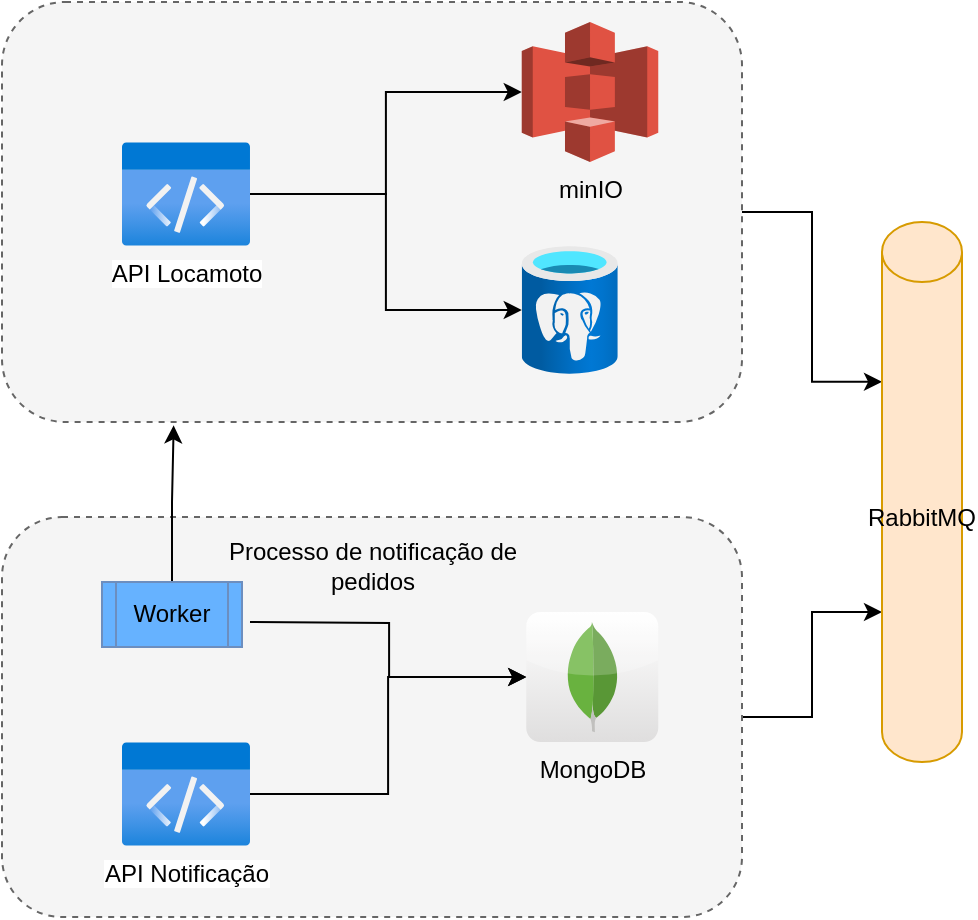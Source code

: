 <mxfile version="14.6.13" type="device"><diagram id="EYPApUW02GmNYlr0vNAv" name="Page-1"><mxGraphModel dx="1018" dy="741" grid="1" gridSize="10" guides="1" tooltips="1" connect="1" arrows="1" fold="1" page="1" pageScale="1" pageWidth="850" pageHeight="1100" math="0" shadow="0"><root><mxCell id="0"/><mxCell id="1" parent="0"/><mxCell id="3uoPrMNGVe5_YdBXick8-21" style="edgeStyle=orthogonalEdgeStyle;rounded=0;orthogonalLoop=1;jettySize=auto;html=1;entryX=0;entryY=0.296;entryDx=0;entryDy=0;entryPerimeter=0;" parent="1" source="3uoPrMNGVe5_YdBXick8-2" target="3uoPrMNGVe5_YdBXick8-20" edge="1"><mxGeometry relative="1" as="geometry"/></mxCell><mxCell id="3uoPrMNGVe5_YdBXick8-2" value="" style="rounded=1;whiteSpace=wrap;html=1;dashed=1;fillColor=#f5f5f5;strokeColor=#666666;fontColor=#333333;" parent="1" vertex="1"><mxGeometry x="200" y="160" width="370" height="210" as="geometry"/></mxCell><mxCell id="3uoPrMNGVe5_YdBXick8-5" style="edgeStyle=orthogonalEdgeStyle;rounded=0;orthogonalLoop=1;jettySize=auto;html=1;" parent="1" source="3uoPrMNGVe5_YdBXick8-3" target="3uoPrMNGVe5_YdBXick8-4" edge="1"><mxGeometry relative="1" as="geometry"/></mxCell><mxCell id="XndzpuRZ-9BlXjqx6d_C-2" style="edgeStyle=orthogonalEdgeStyle;rounded=0;orthogonalLoop=1;jettySize=auto;html=1;" edge="1" parent="1" source="3uoPrMNGVe5_YdBXick8-3" target="XndzpuRZ-9BlXjqx6d_C-1"><mxGeometry relative="1" as="geometry"/></mxCell><mxCell id="3uoPrMNGVe5_YdBXick8-3" value="API Locamoto" style="aspect=fixed;html=1;points=[];align=center;image;fontSize=12;image=img/lib/azure2/general/Code.svg;" parent="1" vertex="1"><mxGeometry x="260" y="230" width="64" height="52" as="geometry"/></mxCell><mxCell id="3uoPrMNGVe5_YdBXick8-4" value="" style="aspect=fixed;html=1;points=[];align=center;image;fontSize=12;image=img/lib/azure2/databases/Azure_Database_PostgreSQL_Server.svg;dashed=1;" parent="1" vertex="1"><mxGeometry x="459.88" y="282" width="48" height="64" as="geometry"/></mxCell><mxCell id="3uoPrMNGVe5_YdBXick8-34" style="edgeStyle=orthogonalEdgeStyle;rounded=0;orthogonalLoop=1;jettySize=auto;html=1;entryX=0;entryY=0;entryDx=0;entryDy=195;entryPerimeter=0;" parent="1" source="3uoPrMNGVe5_YdBXick8-15" target="3uoPrMNGVe5_YdBXick8-20" edge="1"><mxGeometry relative="1" as="geometry"/></mxCell><mxCell id="3uoPrMNGVe5_YdBXick8-15" value="" style="rounded=1;whiteSpace=wrap;html=1;dashed=1;fillColor=#f5f5f5;strokeColor=#666666;fontColor=#333333;" parent="1" vertex="1"><mxGeometry x="200" y="417.5" width="370" height="200" as="geometry"/></mxCell><mxCell id="3uoPrMNGVe5_YdBXick8-16" style="edgeStyle=orthogonalEdgeStyle;rounded=0;orthogonalLoop=1;jettySize=auto;html=1;" parent="1" target="3uoPrMNGVe5_YdBXick8-19" edge="1"><mxGeometry relative="1" as="geometry"><mxPoint x="324" y="470" as="sourcePoint"/><mxPoint x="470" y="470" as="targetPoint"/></mxGeometry></mxCell><mxCell id="3uoPrMNGVe5_YdBXick8-19" value="MongoDB" style="dashed=0;outlineConnect=0;html=1;align=center;labelPosition=center;verticalLabelPosition=bottom;verticalAlign=top;shape=mxgraph.webicons.mongodb;gradientColor=#DFDEDE" parent="1" vertex="1"><mxGeometry x="462.13" y="465" width="66" height="65" as="geometry"/></mxCell><mxCell id="3uoPrMNGVe5_YdBXick8-20" value="RabbitMQ" style="shape=cylinder3;whiteSpace=wrap;html=1;boundedLbl=1;backgroundOutline=1;size=15;fillColor=#ffe6cc;strokeColor=#d79b00;" parent="1" vertex="1"><mxGeometry x="640" y="270" width="40" height="270" as="geometry"/></mxCell><mxCell id="3uoPrMNGVe5_YdBXick8-24" style="edgeStyle=orthogonalEdgeStyle;rounded=0;orthogonalLoop=1;jettySize=auto;html=1;entryX=0.232;entryY=1.008;entryDx=0;entryDy=0;entryPerimeter=0;" parent="1" source="3uoPrMNGVe5_YdBXick8-23" target="3uoPrMNGVe5_YdBXick8-2" edge="1"><mxGeometry relative="1" as="geometry"/></mxCell><mxCell id="3uoPrMNGVe5_YdBXick8-23" value="Worker" style="shape=process;whiteSpace=wrap;html=1;backgroundOutline=1;strokeColor=#6c8ebf;fillColor=#66B2FF;" parent="1" vertex="1"><mxGeometry x="250" y="450" width="70" height="32.5" as="geometry"/></mxCell><mxCell id="3uoPrMNGVe5_YdBXick8-25" value="Processo de notificação de pedidos" style="text;html=1;strokeColor=none;fillColor=none;align=center;verticalAlign=middle;whiteSpace=wrap;rounded=0;" parent="1" vertex="1"><mxGeometry x="297.5" y="431.5" width="175" height="20" as="geometry"/></mxCell><mxCell id="3uoPrMNGVe5_YdBXick8-32" value="" style="edgeStyle=orthogonalEdgeStyle;rounded=0;orthogonalLoop=1;jettySize=auto;html=1;" parent="1" source="3uoPrMNGVe5_YdBXick8-27" target="3uoPrMNGVe5_YdBXick8-19" edge="1"><mxGeometry relative="1" as="geometry"/></mxCell><mxCell id="3uoPrMNGVe5_YdBXick8-27" value="API Notificação" style="aspect=fixed;html=1;points=[];align=center;image;fontSize=12;image=img/lib/azure2/general/Code.svg;" parent="1" vertex="1"><mxGeometry x="260" y="530" width="64" height="52" as="geometry"/></mxCell><mxCell id="XndzpuRZ-9BlXjqx6d_C-1" value="minIO" style="outlineConnect=0;dashed=0;verticalLabelPosition=bottom;verticalAlign=top;align=center;html=1;shape=mxgraph.aws3.s3;fillColor=#E05243;gradientColor=none;" vertex="1" parent="1"><mxGeometry x="459.88" y="170" width="68.25" height="70" as="geometry"/></mxCell></root></mxGraphModel></diagram></mxfile>